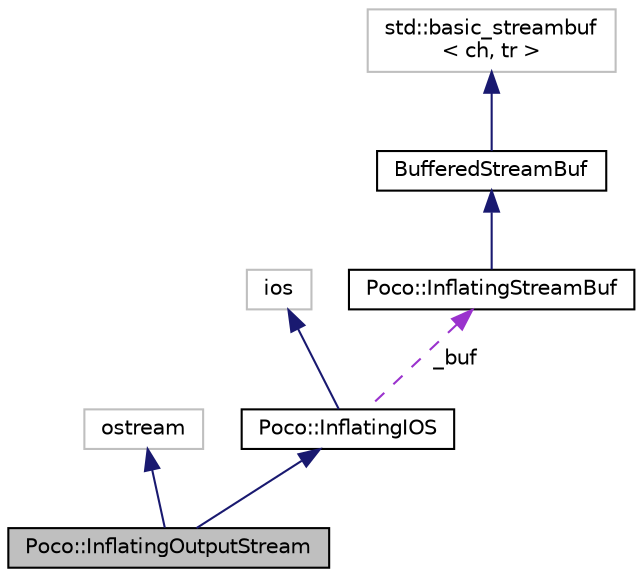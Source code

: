 digraph "Poco::InflatingOutputStream"
{
 // LATEX_PDF_SIZE
  edge [fontname="Helvetica",fontsize="10",labelfontname="Helvetica",labelfontsize="10"];
  node [fontname="Helvetica",fontsize="10",shape=record];
  Node1 [label="Poco::InflatingOutputStream",height=0.2,width=0.4,color="black", fillcolor="grey75", style="filled", fontcolor="black",tooltip=" "];
  Node2 -> Node1 [dir="back",color="midnightblue",fontsize="10",style="solid"];
  Node2 [label="ostream",height=0.2,width=0.4,color="grey75", fillcolor="white", style="filled",tooltip=" "];
  Node3 -> Node1 [dir="back",color="midnightblue",fontsize="10",style="solid"];
  Node3 [label="Poco::InflatingIOS",height=0.2,width=0.4,color="black", fillcolor="white", style="filled",URL="$classPoco_1_1InflatingIOS.html",tooltip=" "];
  Node4 -> Node3 [dir="back",color="midnightblue",fontsize="10",style="solid"];
  Node4 [label="ios",height=0.2,width=0.4,color="grey75", fillcolor="white", style="filled",tooltip=" "];
  Node5 -> Node3 [dir="back",color="darkorchid3",fontsize="10",style="dashed",label=" _buf" ];
  Node5 [label="Poco::InflatingStreamBuf",height=0.2,width=0.4,color="black", fillcolor="white", style="filled",URL="$classPoco_1_1InflatingStreamBuf.html",tooltip=" "];
  Node6 -> Node5 [dir="back",color="midnightblue",fontsize="10",style="solid"];
  Node6 [label="BufferedStreamBuf",height=0.2,width=0.4,color="black", fillcolor="white", style="filled",URL="$classPoco_1_1BasicBufferedStreamBuf.html",tooltip=" "];
  Node7 -> Node6 [dir="back",color="midnightblue",fontsize="10",style="solid"];
  Node7 [label="std::basic_streambuf\l\< ch, tr \>",height=0.2,width=0.4,color="grey75", fillcolor="white", style="filled",tooltip=" "];
}
